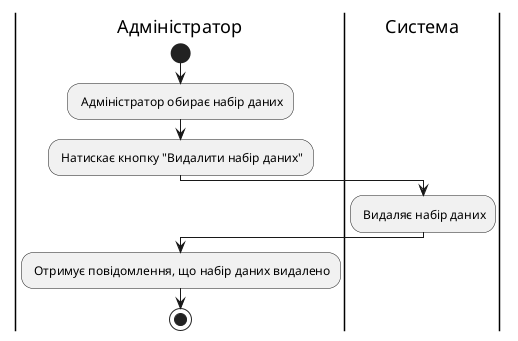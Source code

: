 @startuml
skinparam ArchimateBackgroundColor #ffffff
skinparam	shadowing false
skinparam Note {
	BackgroundColor #f85658
	FontColor #ffffff
}



|Адміністратор|
start
: Адміністратор обирає набір даних;
: Натискає кнопку "Видалити набір даних";

|Система|

: Видаляє набір даних;

|Адміністратор|

: Отримує повідомлення, що набір даних видалено;

stop;


@enduml
